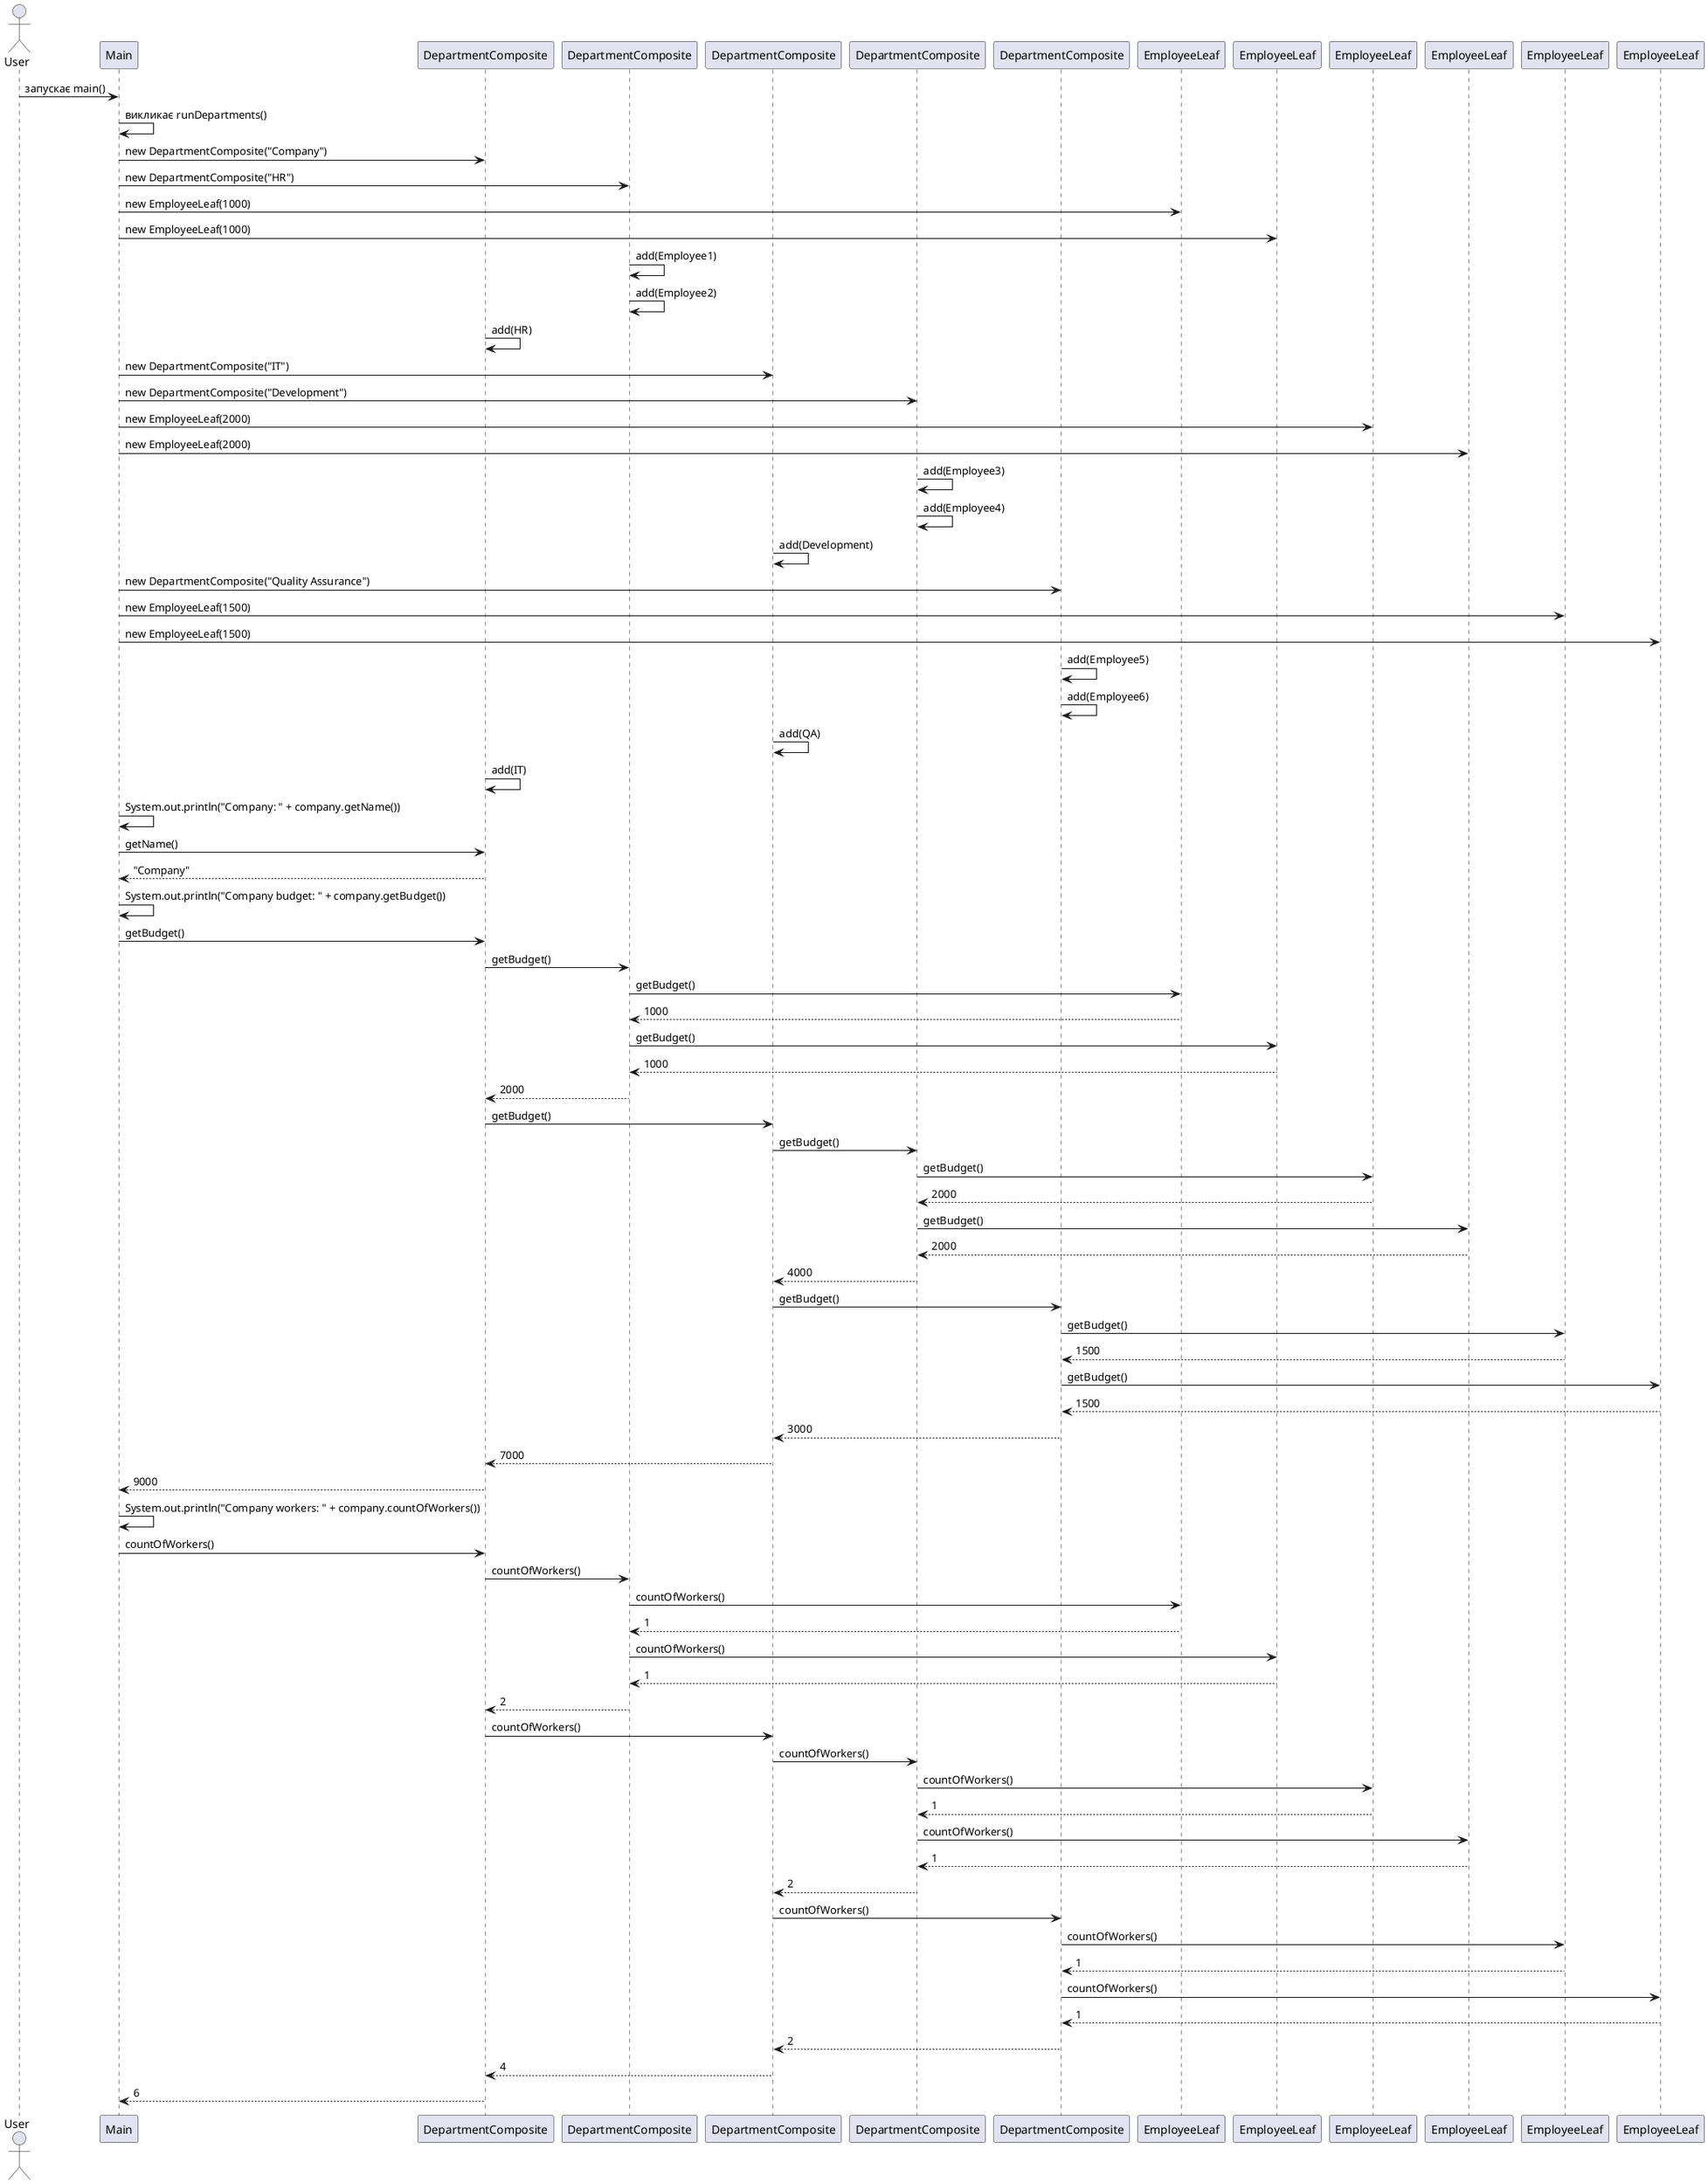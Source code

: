 @startuml
actor User
participant Main
participant DepartmentComposite as Company
participant DepartmentComposite as HR
participant DepartmentComposite as IT
participant DepartmentComposite as Development
participant DepartmentComposite as QA
participant EmployeeLeaf as Employee1
participant EmployeeLeaf as Employee2
participant EmployeeLeaf as Employee3
participant EmployeeLeaf as Employee4
participant EmployeeLeaf as Employee5
participant EmployeeLeaf as Employee6

User -> Main: запускає main()
Main -> Main: викликає runDepartments()
Main -> Company: new DepartmentComposite("Company")
Main -> HR: new DepartmentComposite("HR")
Main -> Employee1: new EmployeeLeaf(1000)
Main -> Employee2: new EmployeeLeaf(1000)
HR -> HR: add(Employee1)
HR -> HR: add(Employee2)
Company -> Company: add(HR)
Main -> IT: new DepartmentComposite("IT")
Main -> Development: new DepartmentComposite("Development")
Main -> Employee3: new EmployeeLeaf(2000)
Main -> Employee4: new EmployeeLeaf(2000)
Development -> Development: add(Employee3)
Development -> Development: add(Employee4)
IT -> IT: add(Development)
Main -> QA: new DepartmentComposite("Quality Assurance")
Main -> Employee5: new EmployeeLeaf(1500)
Main -> Employee6: new EmployeeLeaf(1500)
QA -> QA: add(Employee5)
QA -> QA: add(Employee6)
IT -> IT: add(QA)
Company -> Company: add(IT)
Main -> Main: System.out.println("Company: " + company.getName())
Main -> Company: getName()
Company --> Main: "Company"
Main -> Main: System.out.println("Company budget: " + company.getBudget())
Main -> Company: getBudget()
Company -> HR: getBudget()
HR -> Employee1: getBudget()
Employee1 --> HR: 1000
HR -> Employee2: getBudget()
Employee2 --> HR: 1000
HR --> Company: 2000
Company -> IT: getBudget()
IT -> Development: getBudget()
Development -> Employee3: getBudget()
Employee3 --> Development: 2000
Development -> Employee4: getBudget()
Employee4 --> Development: 2000
Development --> IT: 4000
IT -> QA: getBudget()
QA -> Employee5: getBudget()
Employee5 --> QA: 1500
QA -> Employee6: getBudget()
Employee6 --> QA: 1500
QA --> IT: 3000
IT --> Company: 7000
Company --> Main: 9000
Main -> Main: System.out.println("Company workers: " + company.countOfWorkers())
Main -> Company: countOfWorkers()
Company -> HR: countOfWorkers()
HR -> Employee1: countOfWorkers()
Employee1 --> HR: 1
HR -> Employee2: countOfWorkers()
Employee2 --> HR: 1
HR --> Company: 2
Company -> IT: countOfWorkers()
IT -> Development: countOfWorkers()
Development -> Employee3: countOfWorkers()
Employee3 --> Development: 1
Development -> Employee4: countOfWorkers()
Employee4 --> Development: 1
Development --> IT: 2
IT -> QA: countOfWorkers()
QA -> Employee5: countOfWorkers()
Employee5 --> QA: 1
QA -> Employee6: countOfWorkers()
Employee6 --> QA: 1
QA --> IT: 2
IT --> Company: 4
Company --> Main: 6
@enduml
